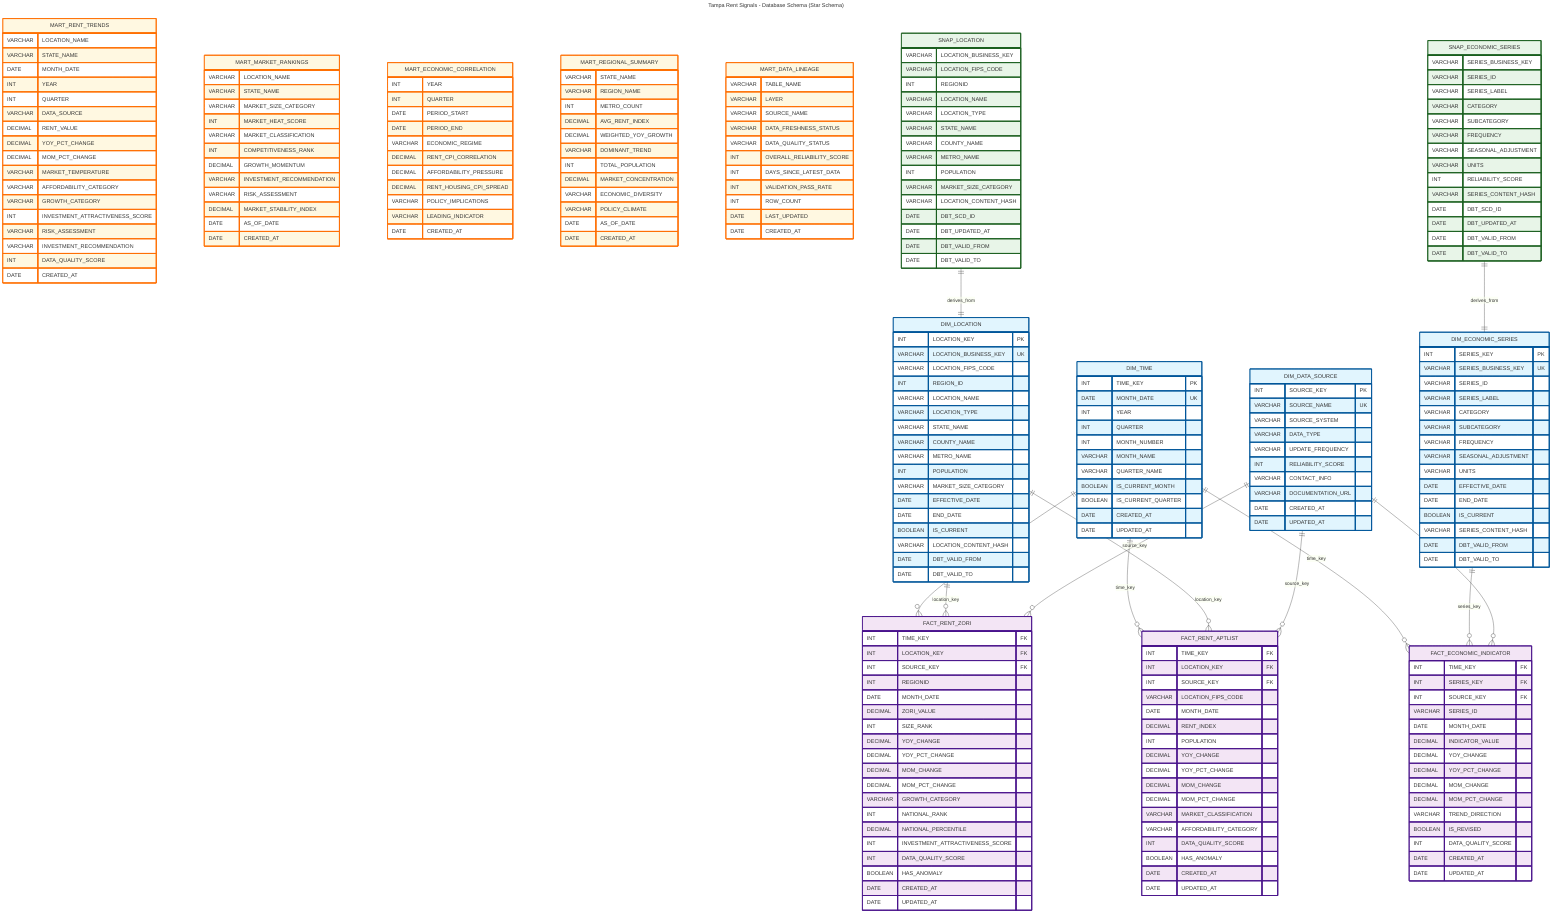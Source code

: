 ---
title: Tampa Rent Signals - Database Schema (Star Schema)
---
erDiagram
    %% Core Dimensions
    DIM_TIME {
        INT TIME_KEY PK
        DATE MONTH_DATE UK
        INT YEAR
        INT QUARTER  
        INT MONTH_NUMBER
        VARCHAR MONTH_NAME
        VARCHAR QUARTER_NAME
        BOOLEAN IS_CURRENT_MONTH
        BOOLEAN IS_CURRENT_QUARTER
        DATE CREATED_AT
        DATE UPDATED_AT
    }

    DIM_LOCATION {
        INT LOCATION_KEY PK
        VARCHAR LOCATION_BUSINESS_KEY UK
        VARCHAR LOCATION_FIPS_CODE
        INT REGION_ID
        VARCHAR LOCATION_NAME
        VARCHAR LOCATION_TYPE
        VARCHAR STATE_NAME
        VARCHAR COUNTY_NAME
        VARCHAR METRO_NAME
        INT POPULATION
        VARCHAR MARKET_SIZE_CATEGORY
        DATE EFFECTIVE_DATE
        DATE END_DATE
        BOOLEAN IS_CURRENT
        VARCHAR LOCATION_CONTENT_HASH
        DATE DBT_VALID_FROM
        DATE DBT_VALID_TO
    }

    DIM_ECONOMIC_SERIES {
        INT SERIES_KEY PK
        VARCHAR SERIES_BUSINESS_KEY UK
        VARCHAR SERIES_ID
        VARCHAR SERIES_LABEL
        VARCHAR CATEGORY
        VARCHAR SUBCATEGORY
        VARCHAR FREQUENCY
        VARCHAR SEASONAL_ADJUSTMENT
        VARCHAR UNITS
        DATE EFFECTIVE_DATE
        DATE END_DATE
        BOOLEAN IS_CURRENT
        VARCHAR SERIES_CONTENT_HASH
        DATE DBT_VALID_FROM
        DATE DBT_VALID_TO
    }

    DIM_DATA_SOURCE {
        INT SOURCE_KEY PK
        VARCHAR SOURCE_NAME UK
        VARCHAR SOURCE_SYSTEM
        VARCHAR DATA_TYPE
        VARCHAR UPDATE_FREQUENCY
        INT RELIABILITY_SCORE
        VARCHAR CONTACT_INFO
        VARCHAR DOCUMENTATION_URL
        DATE CREATED_AT
        DATE UPDATED_AT
    }

    %% Fact Tables
    FACT_RENT_ZORI {
        INT TIME_KEY FK
        INT LOCATION_KEY FK
        INT SOURCE_KEY FK
        INT REGIONID
        DATE MONTH_DATE
        DECIMAL ZORI_VALUE
        INT SIZE_RANK
        DECIMAL YOY_CHANGE
        DECIMAL YOY_PCT_CHANGE
        DECIMAL MOM_CHANGE
        DECIMAL MOM_PCT_CHANGE
        VARCHAR GROWTH_CATEGORY
        INT NATIONAL_RANK
        DECIMAL NATIONAL_PERCENTILE
        INT INVESTMENT_ATTRACTIVENESS_SCORE
        INT DATA_QUALITY_SCORE
        BOOLEAN HAS_ANOMALY
        DATE CREATED_AT
        DATE UPDATED_AT
    }

    FACT_RENT_APTLIST {
        INT TIME_KEY FK
        INT LOCATION_KEY FK
        INT SOURCE_KEY FK
        VARCHAR LOCATION_FIPS_CODE
        DATE MONTH_DATE
        DECIMAL RENT_INDEX
        INT POPULATION
        DECIMAL YOY_CHANGE
        DECIMAL YOY_PCT_CHANGE
        DECIMAL MOM_CHANGE
        DECIMAL MOM_PCT_CHANGE
        VARCHAR MARKET_CLASSIFICATION
        VARCHAR AFFORDABILITY_CATEGORY
        INT DATA_QUALITY_SCORE
        BOOLEAN HAS_ANOMALY
        DATE CREATED_AT
        DATE UPDATED_AT
    }

    FACT_ECONOMIC_INDICATOR {
        INT TIME_KEY FK
        INT SERIES_KEY FK
        INT SOURCE_KEY FK
        VARCHAR SERIES_ID
        DATE MONTH_DATE
        DECIMAL INDICATOR_VALUE
        DECIMAL YOY_CHANGE
        DECIMAL YOY_PCT_CHANGE
        DECIMAL MOM_CHANGE
        DECIMAL MOM_PCT_CHANGE
        VARCHAR TREND_DIRECTION
        BOOLEAN IS_REVISED
        INT DATA_QUALITY_SCORE
        DATE CREATED_AT
        DATE UPDATED_AT
    }

    %% Mart Tables (Gold Layer)
    MART_RENT_TRENDS {
        VARCHAR LOCATION_NAME
        VARCHAR STATE_NAME
        DATE MONTH_DATE
        INT YEAR
        INT QUARTER
        VARCHAR DATA_SOURCE
        DECIMAL RENT_VALUE
        DECIMAL YOY_PCT_CHANGE
        DECIMAL MOM_PCT_CHANGE
        VARCHAR MARKET_TEMPERATURE
        VARCHAR AFFORDABILITY_CATEGORY
        VARCHAR GROWTH_CATEGORY
        INT INVESTMENT_ATTRACTIVENESS_SCORE
        VARCHAR RISK_ASSESSMENT
        VARCHAR INVESTMENT_RECOMMENDATION
        INT DATA_QUALITY_SCORE
        DATE CREATED_AT
    }

    MART_MARKET_RANKINGS {
        VARCHAR LOCATION_NAME
        VARCHAR STATE_NAME
        VARCHAR MARKET_SIZE_CATEGORY
        INT MARKET_HEAT_SCORE
        VARCHAR MARKET_CLASSIFICATION
        INT COMPETITIVENESS_RANK
        DECIMAL GROWTH_MOMENTUM
        VARCHAR INVESTMENT_RECOMMENDATION
        VARCHAR RISK_ASSESSMENT
        DECIMAL MARKET_STABILITY_INDEX
        DATE AS_OF_DATE
        DATE CREATED_AT
    }

    MART_ECONOMIC_CORRELATION {
        INT YEAR
        INT QUARTER
        DATE PERIOD_START
        DATE PERIOD_END
        VARCHAR ECONOMIC_REGIME
        DECIMAL RENT_CPI_CORRELATION
        DECIMAL AFFORDABILITY_PRESSURE
        DECIMAL RENT_HOUSING_CPI_SPREAD
        VARCHAR POLICY_IMPLICATIONS
        VARCHAR LEADING_INDICATOR
        DATE CREATED_AT
    }

    MART_REGIONAL_SUMMARY {
        VARCHAR STATE_NAME
        VARCHAR REGION_NAME
        INT METRO_COUNT
        DECIMAL AVG_RENT_INDEX
        DECIMAL WEIGHTED_YOY_GROWTH
        VARCHAR DOMINANT_TREND
        INT TOTAL_POPULATION
        DECIMAL MARKET_CONCENTRATION
        VARCHAR ECONOMIC_DIVERSITY
        VARCHAR POLICY_CLIMATE
        DATE AS_OF_DATE
        DATE CREATED_AT
    }

    MART_DATA_LINEAGE {
        VARCHAR TABLE_NAME
        VARCHAR LAYER
        VARCHAR SOURCE_NAME
        VARCHAR DATA_FRESHNESS_STATUS
        VARCHAR DATA_QUALITY_STATUS
        INT OVERALL_RELIABILITY_SCORE
        INT DAYS_SINCE_LATEST_DATA
        INT VALIDATION_PASS_RATE
        INT ROW_COUNT
        DATE LAST_UPDATED
        DATE CREATED_AT
    }

    %% SCD Type 2 Snapshot Tables
    SNAP_LOCATION {
        VARCHAR LOCATION_BUSINESS_KEY
        VARCHAR LOCATION_FIPS_CODE
        INT REGIONID
        VARCHAR LOCATION_NAME
        VARCHAR LOCATION_TYPE
        VARCHAR STATE_NAME
        VARCHAR COUNTY_NAME
        VARCHAR METRO_NAME
        INT POPULATION
        VARCHAR MARKET_SIZE_CATEGORY
        VARCHAR LOCATION_CONTENT_HASH
        DATE DBT_SCD_ID
        DATE DBT_UPDATED_AT
        DATE DBT_VALID_FROM
        DATE DBT_VALID_TO
    }

    SNAP_ECONOMIC_SERIES {
        VARCHAR SERIES_BUSINESS_KEY
        VARCHAR SERIES_ID
        VARCHAR SERIES_LABEL
        VARCHAR CATEGORY
        VARCHAR SUBCATEGORY
        VARCHAR FREQUENCY
        VARCHAR SEASONAL_ADJUSTMENT
        VARCHAR UNITS
        INT RELIABILITY_SCORE
        VARCHAR SERIES_CONTENT_HASH
        DATE DBT_SCD_ID
        DATE DBT_UPDATED_AT
        DATE DBT_VALID_FROM
        DATE DBT_VALID_TO
    }

    %% Relationships
    DIM_TIME ||--o{ FACT_RENT_ZORI : "time_key"
    DIM_TIME ||--o{ FACT_RENT_APTLIST : "time_key"
    DIM_TIME ||--o{ FACT_ECONOMIC_INDICATOR : "time_key"
    
    DIM_LOCATION ||--o{ FACT_RENT_ZORI : "location_key"
    DIM_LOCATION ||--o{ FACT_RENT_APTLIST : "location_key"
    
    DIM_ECONOMIC_SERIES ||--o{ FACT_ECONOMIC_INDICATOR : "series_key"
    
    DIM_DATA_SOURCE ||--o{ FACT_RENT_ZORI : "source_key"
    DIM_DATA_SOURCE ||--o{ FACT_RENT_APTLIST : "source_key"
    DIM_DATA_SOURCE ||--o{ FACT_ECONOMIC_INDICATOR : "source_key"
    
    SNAP_LOCATION ||--|| DIM_LOCATION : "derives_from"
    SNAP_ECONOMIC_SERIES ||--|| DIM_ECONOMIC_SERIES : "derives_from"

    %% Styling
    classDef dimensionTable fill:#e1f5fe,stroke:#01579b,stroke-width:2px
    classDef factTable fill:#f3e5f5,stroke:#4a148c,stroke-width:2px
    classDef martTable fill:#fff8e1,stroke:#ff6f00,stroke-width:2px
    classDef snapshotTable fill:#e8f5e8,stroke:#1b5e20,stroke-width:2px

    class DIM_TIME,DIM_LOCATION,DIM_ECONOMIC_SERIES,DIM_DATA_SOURCE dimensionTable
    class FACT_RENT_ZORI,FACT_RENT_APTLIST,FACT_ECONOMIC_INDICATOR factTable
    class MART_RENT_TRENDS,MART_MARKET_RANKINGS,MART_ECONOMIC_CORRELATION,MART_REGIONAL_SUMMARY,MART_DATA_LINEAGE martTable
    class SNAP_LOCATION,SNAP_ECONOMIC_SERIES snapshotTable